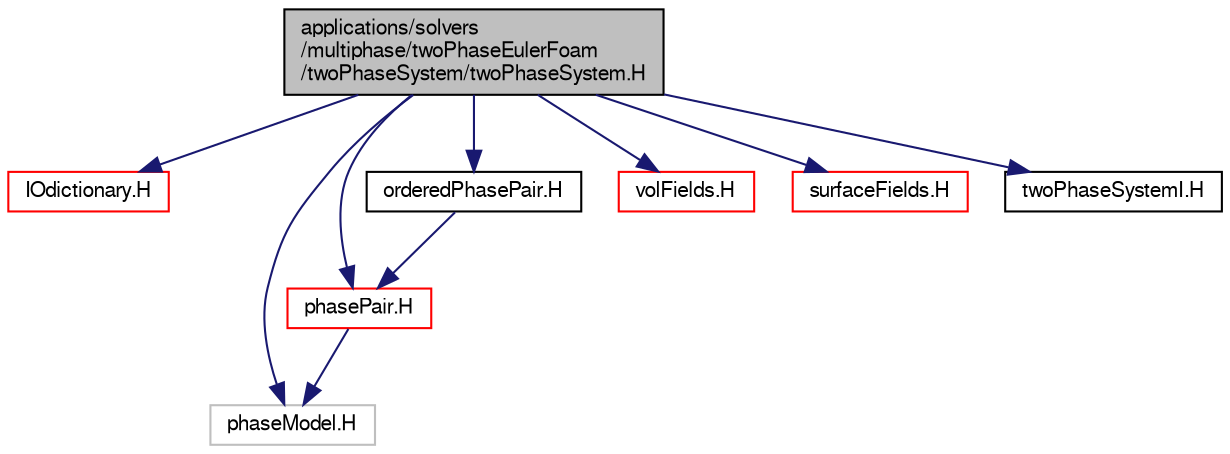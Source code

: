 digraph "applications/solvers/multiphase/twoPhaseEulerFoam/twoPhaseSystem/twoPhaseSystem.H"
{
  bgcolor="transparent";
  edge [fontname="FreeSans",fontsize="10",labelfontname="FreeSans",labelfontsize="10"];
  node [fontname="FreeSans",fontsize="10",shape=record];
  Node0 [label="applications/solvers\l/multiphase/twoPhaseEulerFoam\l/twoPhaseSystem/twoPhaseSystem.H",height=0.2,width=0.4,color="black", fillcolor="grey75", style="filled", fontcolor="black"];
  Node0 -> Node1 [color="midnightblue",fontsize="10",style="solid",fontname="FreeSans"];
  Node1 [label="IOdictionary.H",height=0.2,width=0.4,color="red",URL="$a09023.html"];
  Node0 -> Node85 [color="midnightblue",fontsize="10",style="solid",fontname="FreeSans"];
  Node85 [label="phaseModel.H",height=0.2,width=0.4,color="grey75"];
  Node0 -> Node86 [color="midnightblue",fontsize="10",style="solid",fontname="FreeSans"];
  Node86 [label="phasePair.H",height=0.2,width=0.4,color="red",URL="$a21032.html"];
  Node86 -> Node85 [color="midnightblue",fontsize="10",style="solid",fontname="FreeSans"];
  Node0 -> Node101 [color="midnightblue",fontsize="10",style="solid",fontname="FreeSans"];
  Node101 [label="orderedPhasePair.H",height=0.2,width=0.4,color="black",URL="$a21026.html"];
  Node101 -> Node86 [color="midnightblue",fontsize="10",style="solid",fontname="FreeSans"];
  Node0 -> Node102 [color="midnightblue",fontsize="10",style="solid",fontname="FreeSans"];
  Node102 [label="volFields.H",height=0.2,width=0.4,color="red",URL="$a02750.html"];
  Node0 -> Node305 [color="midnightblue",fontsize="10",style="solid",fontname="FreeSans"];
  Node305 [label="surfaceFields.H",height=0.2,width=0.4,color="red",URL="$a02735.html",tooltip="Foam::surfaceFields. "];
  Node0 -> Node312 [color="midnightblue",fontsize="10",style="solid",fontname="FreeSans"];
  Node312 [label="twoPhaseSystemI.H",height=0.2,width=0.4,color="black",URL="$a21050.html"];
}
